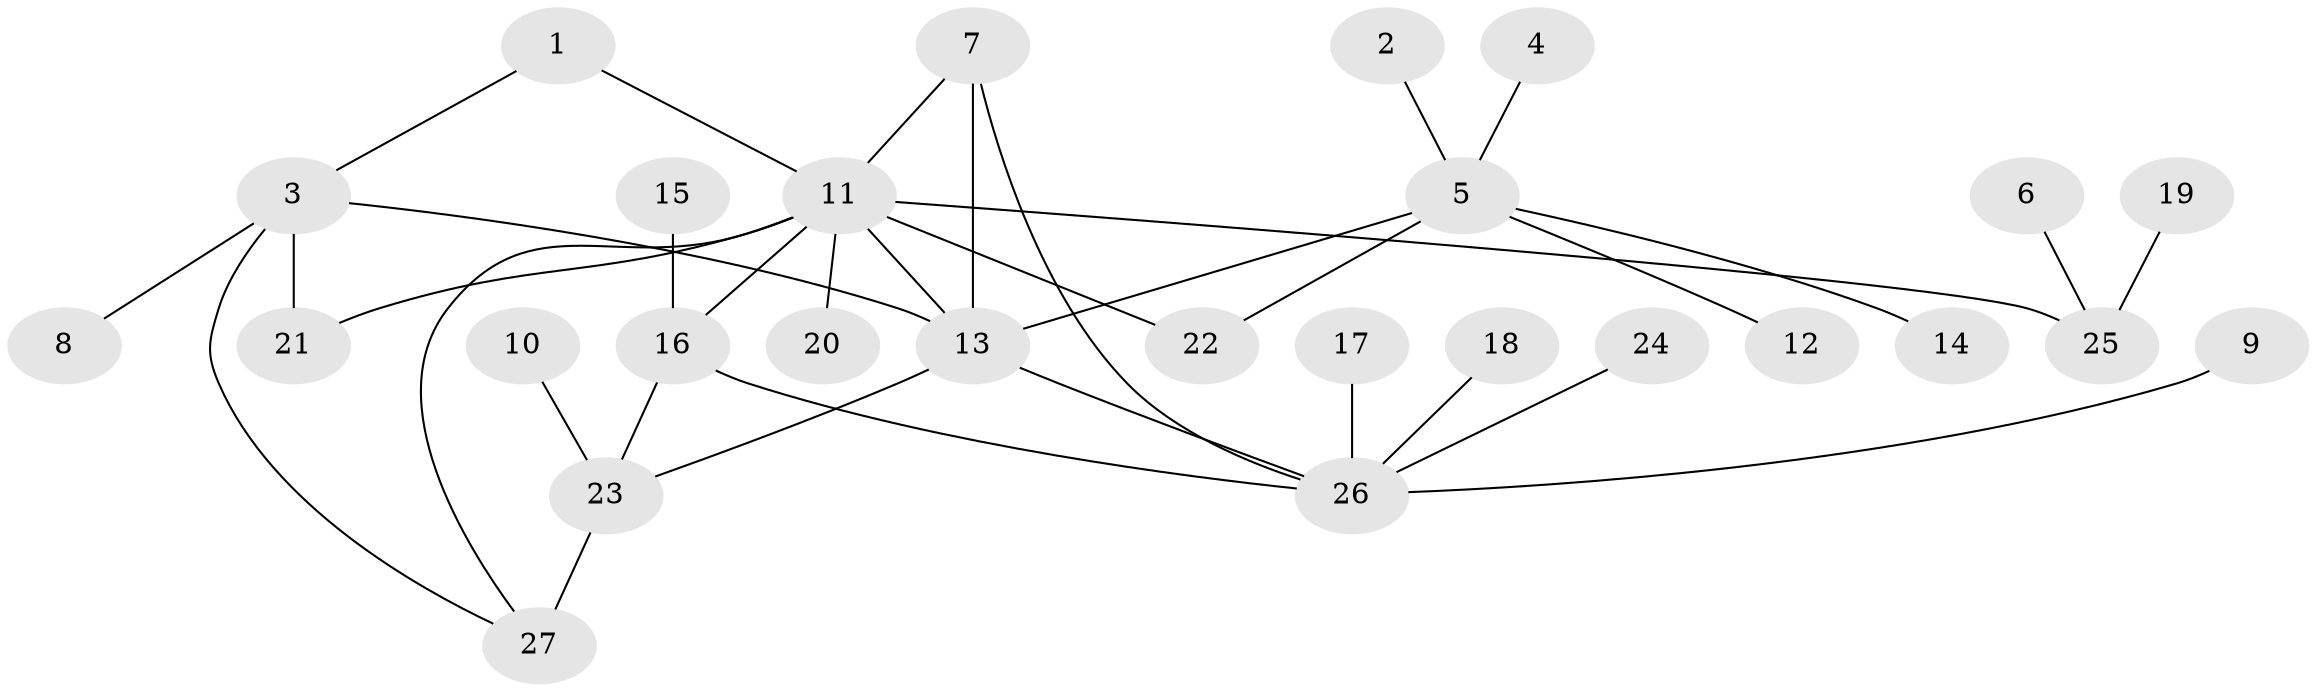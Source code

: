 // original degree distribution, {7: 0.037037037037037035, 5: 0.05555555555555555, 9: 0.018518518518518517, 4: 0.05555555555555555, 2: 0.18518518518518517, 12: 0.018518518518518517, 6: 0.018518518518518517, 8: 0.018518518518518517, 1: 0.5740740740740741, 3: 0.018518518518518517}
// Generated by graph-tools (version 1.1) at 2025/02/03/09/25 03:02:36]
// undirected, 27 vertices, 35 edges
graph export_dot {
graph [start="1"]
  node [color=gray90,style=filled];
  1;
  2;
  3;
  4;
  5;
  6;
  7;
  8;
  9;
  10;
  11;
  12;
  13;
  14;
  15;
  16;
  17;
  18;
  19;
  20;
  21;
  22;
  23;
  24;
  25;
  26;
  27;
  1 -- 3 [weight=1.0];
  1 -- 11 [weight=1.0];
  2 -- 5 [weight=1.0];
  3 -- 8 [weight=1.0];
  3 -- 13 [weight=1.0];
  3 -- 21 [weight=1.0];
  3 -- 27 [weight=1.0];
  4 -- 5 [weight=1.0];
  5 -- 12 [weight=1.0];
  5 -- 13 [weight=1.0];
  5 -- 14 [weight=1.0];
  5 -- 22 [weight=1.0];
  6 -- 25 [weight=1.0];
  7 -- 11 [weight=1.0];
  7 -- 13 [weight=1.0];
  7 -- 26 [weight=1.0];
  9 -- 26 [weight=1.0];
  10 -- 23 [weight=1.0];
  11 -- 13 [weight=1.0];
  11 -- 16 [weight=1.0];
  11 -- 20 [weight=1.0];
  11 -- 21 [weight=1.0];
  11 -- 22 [weight=2.0];
  11 -- 25 [weight=1.0];
  11 -- 27 [weight=1.0];
  13 -- 23 [weight=2.0];
  13 -- 26 [weight=1.0];
  15 -- 16 [weight=1.0];
  16 -- 23 [weight=1.0];
  16 -- 26 [weight=1.0];
  17 -- 26 [weight=1.0];
  18 -- 26 [weight=1.0];
  19 -- 25 [weight=1.0];
  23 -- 27 [weight=2.0];
  24 -- 26 [weight=1.0];
}
